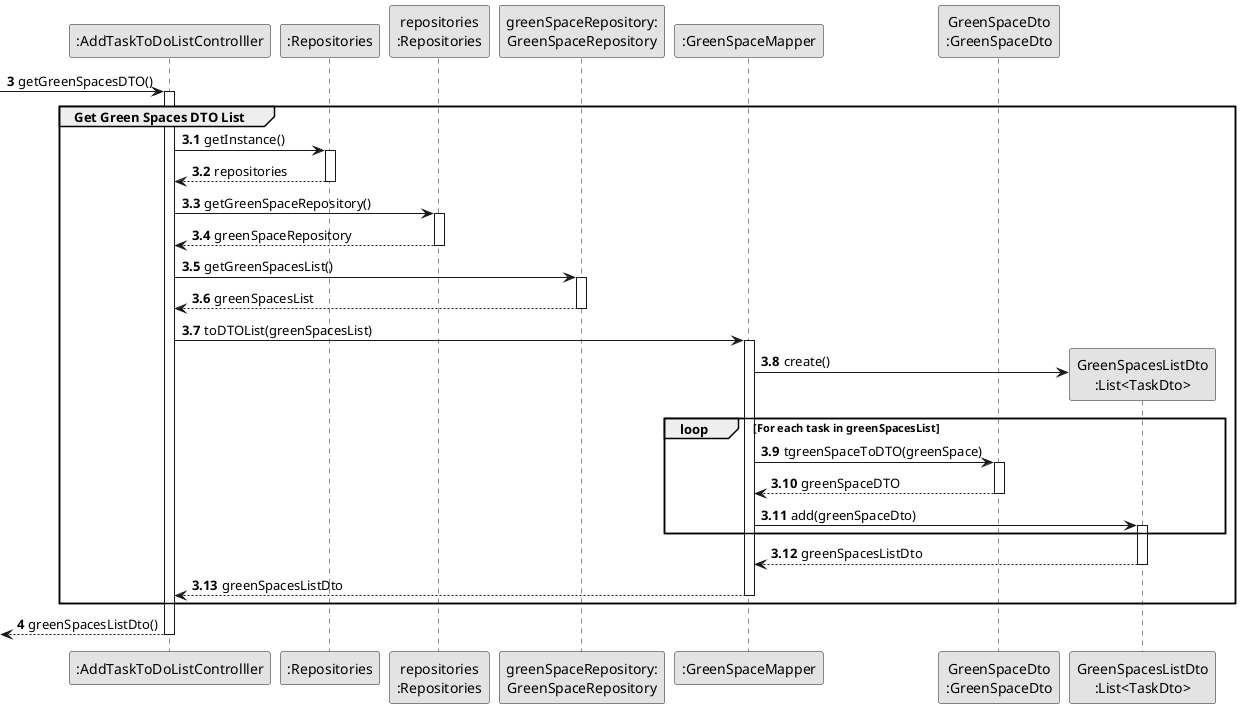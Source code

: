 @startuml
skinparam monochrome true
skinparam packageStyle rectangle
skinparam shadowing false

autonumber

'hide footbox

participant ":AddTaskToDoListControlller" as CTRL
participant ":Repositories" as REP
participant "repositories\n:Repositories" as REPS
participant "greenSpaceRepository:\nGreenSpaceRepository" as greenSpaceREP
participant ":GreenSpaceMapper" as greenSpaceMAPPER
participant "GreenSpaceDto\n:GreenSpaceDto" as greenSpaceDTO
participant "GreenSpacesListDto\n:List<TaskDto>" as greenSpacesListDTO

autonumber 3

 -> CTRL : getGreenSpacesDTO()
autonumber 3.1
activate CTRL
    group Get Green Spaces DTO List

            CTRL -> REP : getInstance()
            activate REP

            REP --> CTRL: repositories
            deactivate REP

            CTRL -> REPS : getGreenSpaceRepository()
            activate REPS

            REPS --> CTRL: greenSpaceRepository
            deactivate REPS

            CTRL -> greenSpaceREP: getGreenSpacesList()
            activate greenSpaceREP

            greenSpaceREP --> CTRL : greenSpacesList
            deactivate greenSpaceREP

            CTRL -> greenSpaceMAPPER: toDTOList(greenSpacesList)
            activate greenSpaceMAPPER

                greenSpaceMAPPER -> greenSpacesListDTO** : create()

                loop For each task in greenSpacesList

                greenSpaceMAPPER -> greenSpaceDTO: tgreenSpaceToDTO(greenSpace)
                activate greenSpaceDTO

                greenSpaceDTO --> greenSpaceMAPPER: greenSpaceDTO
                deactivate greenSpaceDTO

                greenSpaceMAPPER -> greenSpacesListDTO: add(greenSpaceDto)
                activate greenSpacesListDTO

                end

                greenSpacesListDTO --> greenSpaceMAPPER: greenSpacesListDto
                deactivate greenSpacesListDTO

            greenSpaceMAPPER --> CTRL : greenSpacesListDto
            deactivate greenSpaceMAPPER

    end
    autonumber 4
    <-- CTRL  : greenSpacesListDto()
deactivate CTRL

@enduml